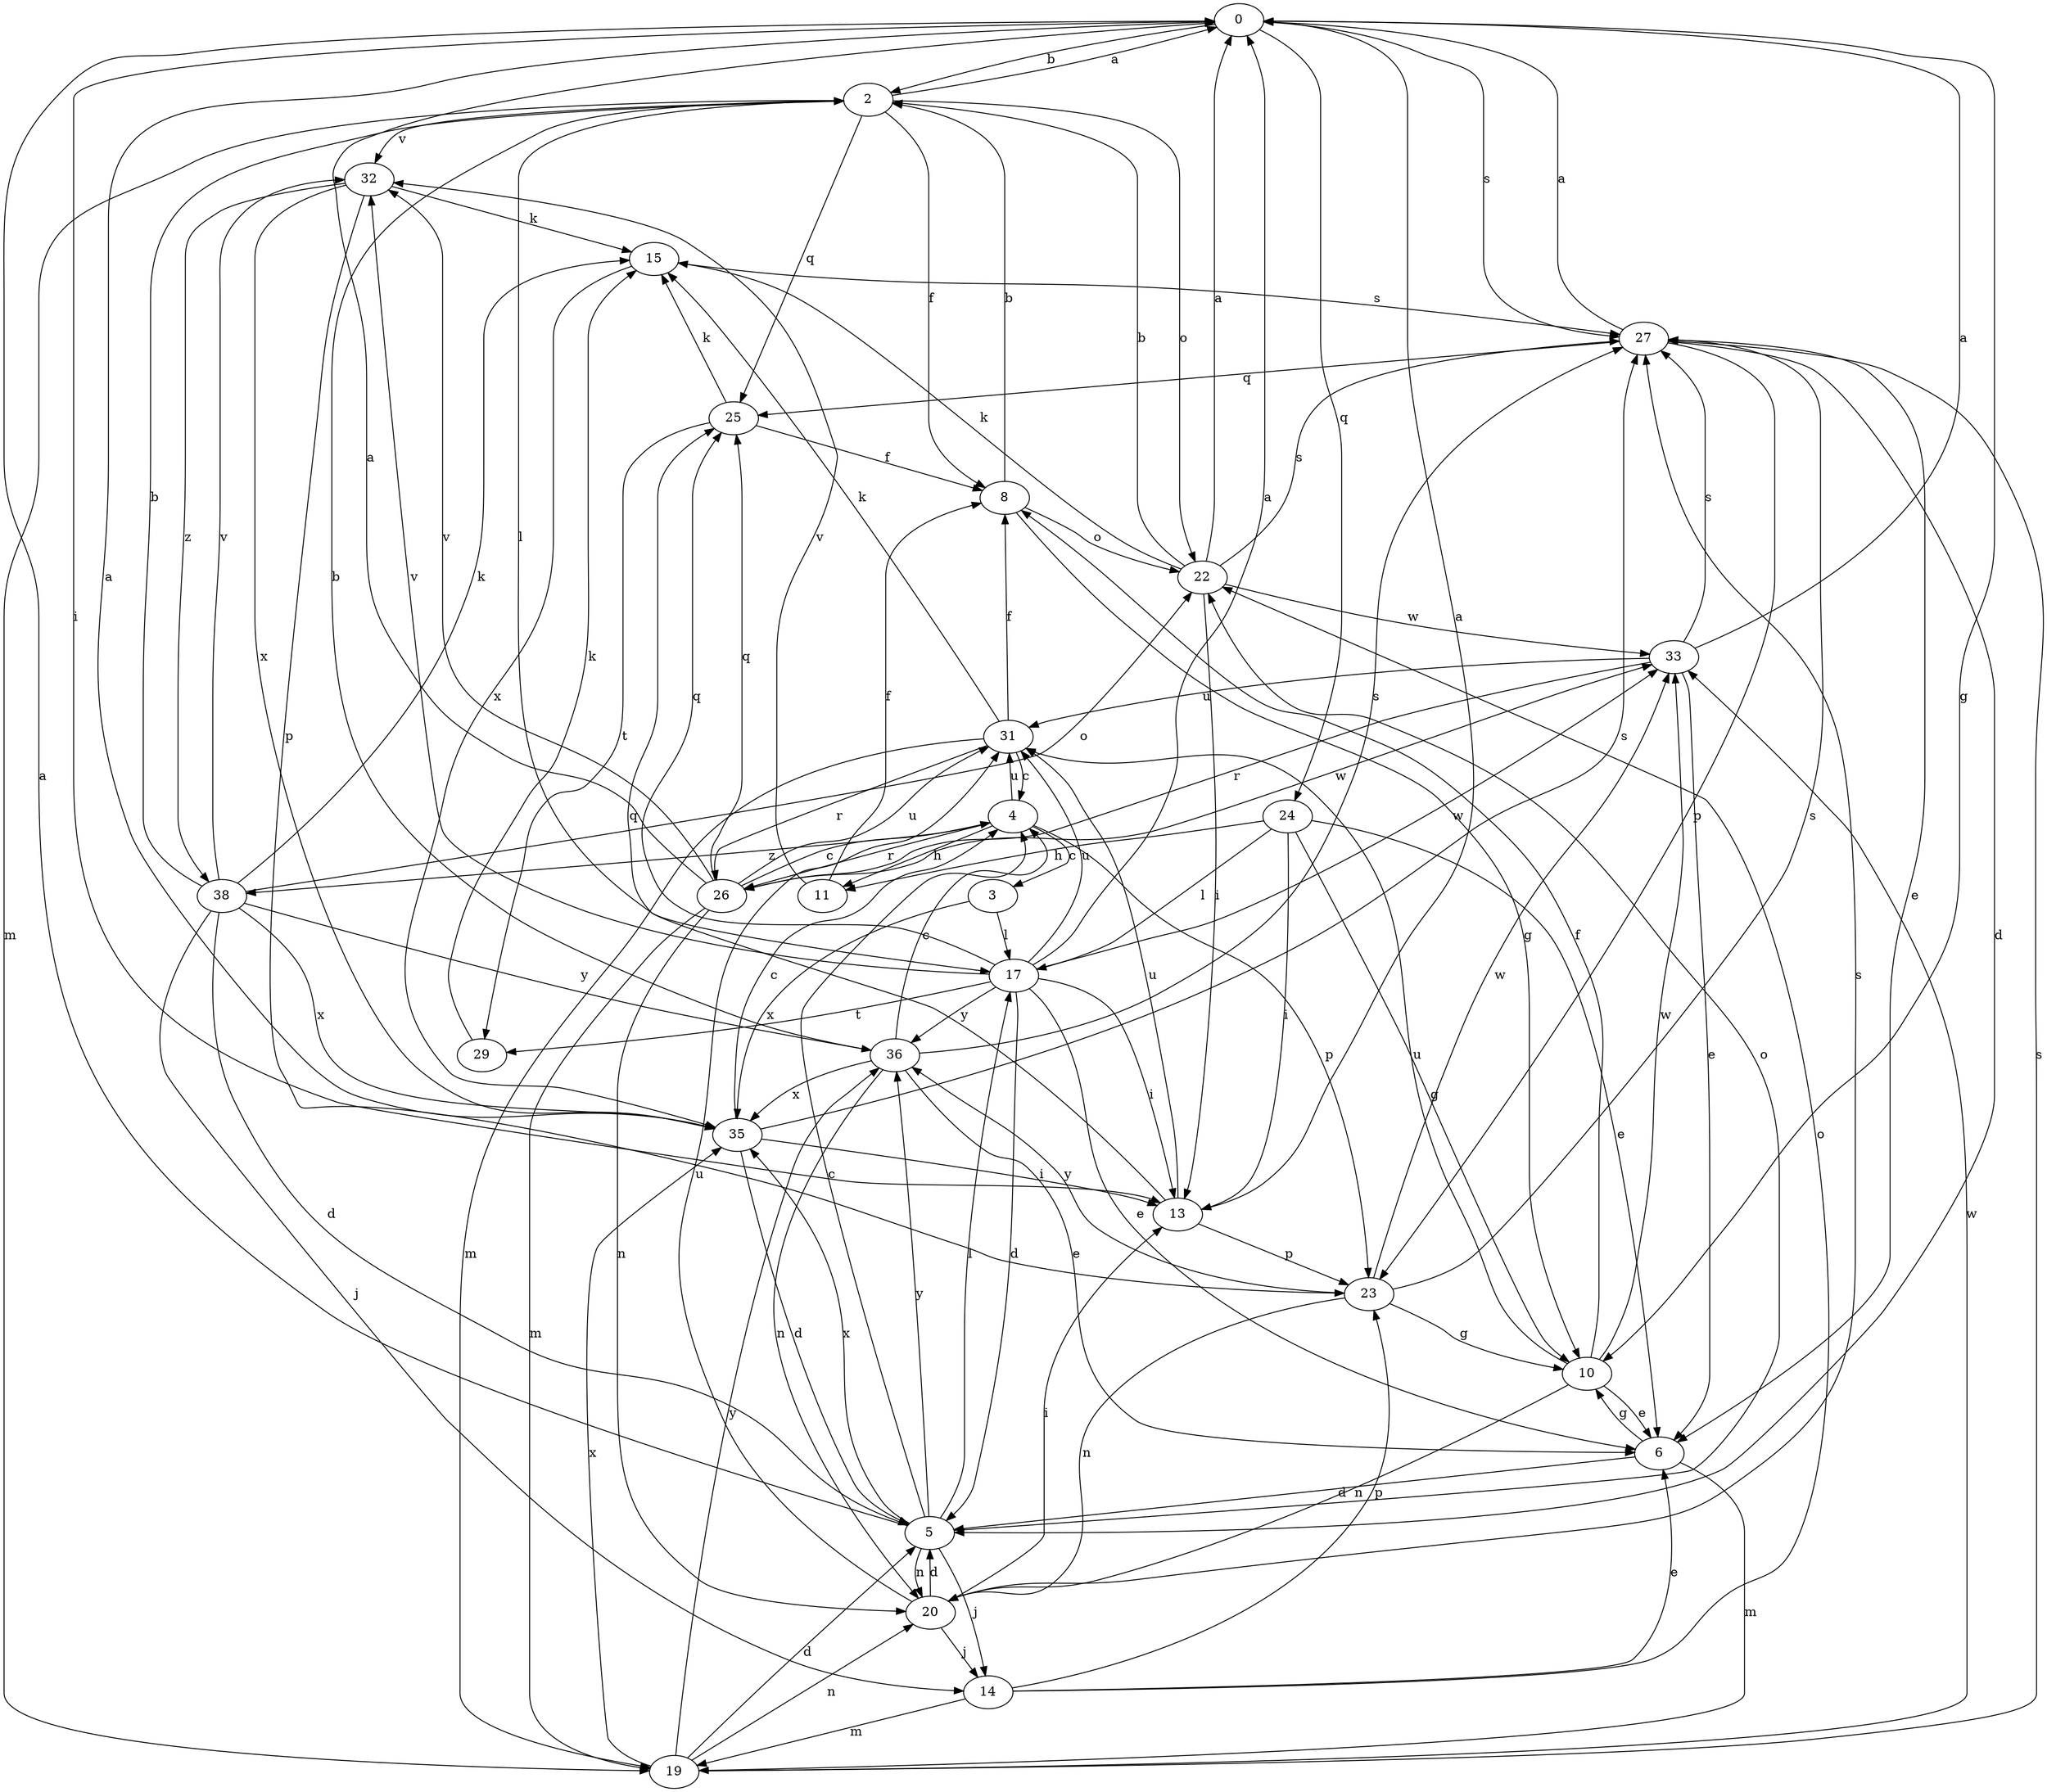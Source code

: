 strict digraph  {
0;
2;
3;
4;
5;
6;
8;
10;
11;
13;
14;
15;
17;
19;
20;
22;
23;
24;
25;
26;
27;
29;
31;
32;
33;
35;
36;
38;
0 -> 2  [label=b];
0 -> 10  [label=g];
0 -> 13  [label=i];
0 -> 24  [label=q];
0 -> 27  [label=s];
2 -> 0  [label=a];
2 -> 8  [label=f];
2 -> 17  [label=l];
2 -> 19  [label=m];
2 -> 22  [label=o];
2 -> 25  [label=q];
2 -> 32  [label=v];
3 -> 17  [label=l];
3 -> 35  [label=x];
4 -> 3  [label=c];
4 -> 11  [label=h];
4 -> 23  [label=p];
4 -> 26  [label=r];
4 -> 31  [label=u];
4 -> 38  [label=z];
5 -> 0  [label=a];
5 -> 4  [label=c];
5 -> 14  [label=j];
5 -> 17  [label=l];
5 -> 20  [label=n];
5 -> 22  [label=o];
5 -> 35  [label=x];
5 -> 36  [label=y];
6 -> 5  [label=d];
6 -> 10  [label=g];
6 -> 19  [label=m];
8 -> 2  [label=b];
8 -> 10  [label=g];
8 -> 22  [label=o];
10 -> 6  [label=e];
10 -> 8  [label=f];
10 -> 20  [label=n];
10 -> 31  [label=u];
10 -> 33  [label=w];
11 -> 8  [label=f];
11 -> 32  [label=v];
13 -> 0  [label=a];
13 -> 23  [label=p];
13 -> 25  [label=q];
13 -> 31  [label=u];
14 -> 6  [label=e];
14 -> 19  [label=m];
14 -> 22  [label=o];
14 -> 23  [label=p];
15 -> 27  [label=s];
15 -> 35  [label=x];
17 -> 0  [label=a];
17 -> 5  [label=d];
17 -> 6  [label=e];
17 -> 13  [label=i];
17 -> 25  [label=q];
17 -> 29  [label=t];
17 -> 31  [label=u];
17 -> 32  [label=v];
17 -> 33  [label=w];
17 -> 36  [label=y];
19 -> 5  [label=d];
19 -> 20  [label=n];
19 -> 27  [label=s];
19 -> 33  [label=w];
19 -> 35  [label=x];
19 -> 36  [label=y];
20 -> 5  [label=d];
20 -> 13  [label=i];
20 -> 14  [label=j];
20 -> 27  [label=s];
20 -> 31  [label=u];
22 -> 0  [label=a];
22 -> 2  [label=b];
22 -> 13  [label=i];
22 -> 15  [label=k];
22 -> 27  [label=s];
22 -> 33  [label=w];
23 -> 10  [label=g];
23 -> 20  [label=n];
23 -> 27  [label=s];
23 -> 33  [label=w];
23 -> 36  [label=y];
24 -> 6  [label=e];
24 -> 10  [label=g];
24 -> 11  [label=h];
24 -> 13  [label=i];
24 -> 17  [label=l];
25 -> 8  [label=f];
25 -> 15  [label=k];
25 -> 29  [label=t];
26 -> 0  [label=a];
26 -> 4  [label=c];
26 -> 19  [label=m];
26 -> 20  [label=n];
26 -> 25  [label=q];
26 -> 31  [label=u];
26 -> 32  [label=v];
26 -> 33  [label=w];
27 -> 0  [label=a];
27 -> 5  [label=d];
27 -> 6  [label=e];
27 -> 23  [label=p];
27 -> 25  [label=q];
29 -> 15  [label=k];
31 -> 4  [label=c];
31 -> 8  [label=f];
31 -> 15  [label=k];
31 -> 19  [label=m];
31 -> 26  [label=r];
32 -> 15  [label=k];
32 -> 23  [label=p];
32 -> 35  [label=x];
32 -> 38  [label=z];
33 -> 0  [label=a];
33 -> 6  [label=e];
33 -> 26  [label=r];
33 -> 27  [label=s];
33 -> 31  [label=u];
35 -> 0  [label=a];
35 -> 4  [label=c];
35 -> 5  [label=d];
35 -> 13  [label=i];
35 -> 27  [label=s];
36 -> 2  [label=b];
36 -> 4  [label=c];
36 -> 6  [label=e];
36 -> 20  [label=n];
36 -> 27  [label=s];
36 -> 35  [label=x];
38 -> 2  [label=b];
38 -> 5  [label=d];
38 -> 14  [label=j];
38 -> 15  [label=k];
38 -> 22  [label=o];
38 -> 32  [label=v];
38 -> 35  [label=x];
38 -> 36  [label=y];
}

